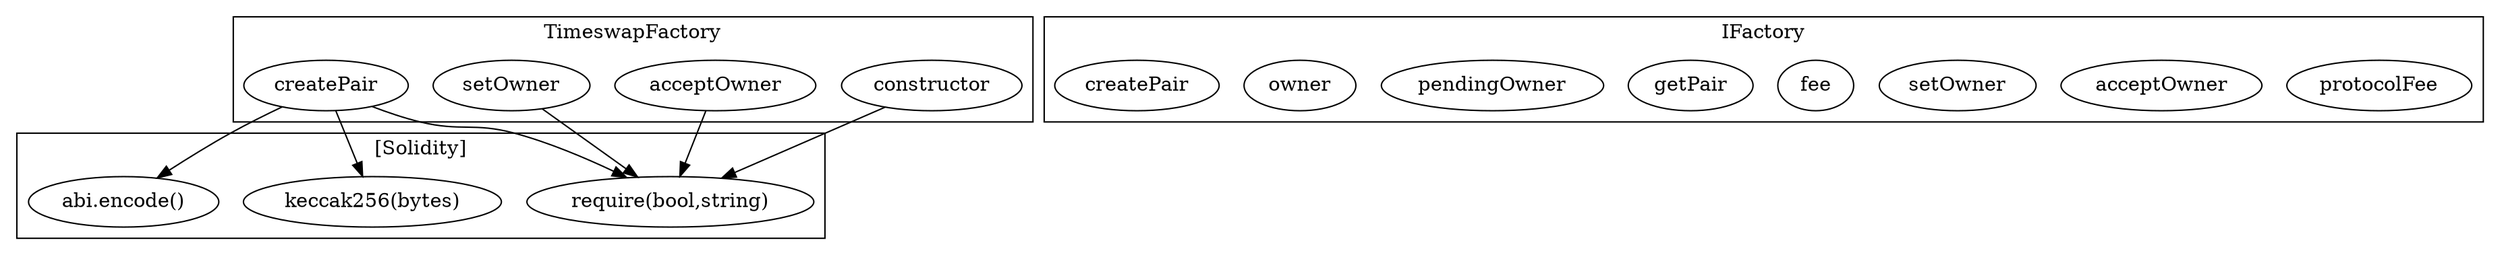 strict digraph {
subgraph cluster_1415_TimeswapFactory {
label = "TimeswapFactory"
"1415_constructor" [label="constructor"]
"1415_acceptOwner" [label="acceptOwner"]
"1415_setOwner" [label="setOwner"]
"1415_createPair" [label="createPair"]
}subgraph cluster_3207_IFactory {
label = "IFactory"
"3207_protocolFee" [label="protocolFee"]
"3207_acceptOwner" [label="acceptOwner"]
"3207_setOwner" [label="setOwner"]
"3207_fee" [label="fee"]
"3207_getPair" [label="getPair"]
"3207_pendingOwner" [label="pendingOwner"]
"3207_owner" [label="owner"]
"3207_createPair" [label="createPair"]
}subgraph cluster_solidity {
label = "[Solidity]"
"keccak256(bytes)" 
"require(bool,string)" 
"abi.encode()" 
"1415_acceptOwner" -> "require(bool,string)"
"1415_constructor" -> "require(bool,string)"
"1415_createPair" -> "require(bool,string)"
"1415_createPair" -> "abi.encode()"
"1415_createPair" -> "keccak256(bytes)"
"1415_setOwner" -> "require(bool,string)"
}
}